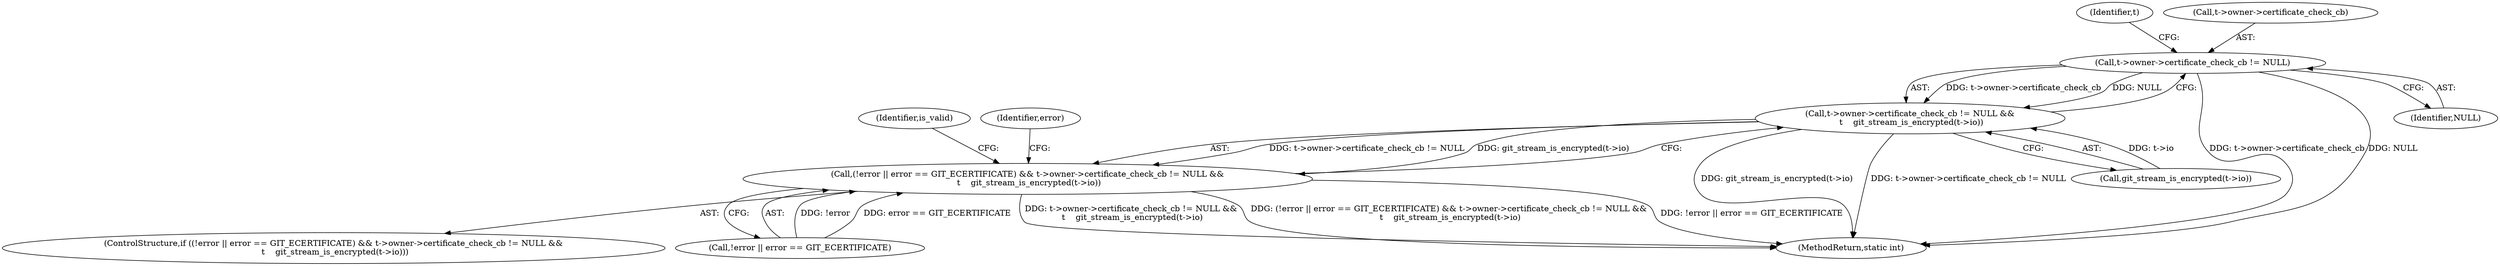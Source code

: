 digraph "0_libgit2_b5c6a1b407b7f8b952bded2789593b68b1876211@pointer" {
"1000252" [label="(Call,t->owner->certificate_check_cb != NULL)"];
"1000251" [label="(Call,t->owner->certificate_check_cb != NULL &&\n \t    git_stream_is_encrypted(t->io))"];
"1000244" [label="(Call,(!error || error == GIT_ECERTIFICATE) && t->owner->certificate_check_cb != NULL &&\n \t    git_stream_is_encrypted(t->io))"];
"1000244" [label="(Call,(!error || error == GIT_ECERTIFICATE) && t->owner->certificate_check_cb != NULL &&\n \t    git_stream_is_encrypted(t->io))"];
"1000326" [label="(MethodReturn,static int)"];
"1000267" [label="(Identifier,is_valid)"];
"1000243" [label="(ControlStructure,if ((!error || error == GIT_ECERTIFICATE) && t->owner->certificate_check_cb != NULL &&\n \t    git_stream_is_encrypted(t->io)))"];
"1000259" [label="(Call,git_stream_is_encrypted(t->io))"];
"1000251" [label="(Call,t->owner->certificate_check_cb != NULL &&\n \t    git_stream_is_encrypted(t->io))"];
"1000252" [label="(Call,t->owner->certificate_check_cb != NULL)"];
"1000258" [label="(Identifier,NULL)"];
"1000261" [label="(Identifier,t)"];
"1000245" [label="(Call,!error || error == GIT_ECERTIFICATE)"];
"1000315" [label="(Identifier,error)"];
"1000253" [label="(Call,t->owner->certificate_check_cb)"];
"1000252" -> "1000251"  [label="AST: "];
"1000252" -> "1000258"  [label="CFG: "];
"1000253" -> "1000252"  [label="AST: "];
"1000258" -> "1000252"  [label="AST: "];
"1000261" -> "1000252"  [label="CFG: "];
"1000251" -> "1000252"  [label="CFG: "];
"1000252" -> "1000326"  [label="DDG: t->owner->certificate_check_cb"];
"1000252" -> "1000326"  [label="DDG: NULL"];
"1000252" -> "1000251"  [label="DDG: t->owner->certificate_check_cb"];
"1000252" -> "1000251"  [label="DDG: NULL"];
"1000251" -> "1000244"  [label="AST: "];
"1000251" -> "1000259"  [label="CFG: "];
"1000259" -> "1000251"  [label="AST: "];
"1000244" -> "1000251"  [label="CFG: "];
"1000251" -> "1000326"  [label="DDG: git_stream_is_encrypted(t->io)"];
"1000251" -> "1000326"  [label="DDG: t->owner->certificate_check_cb != NULL"];
"1000251" -> "1000244"  [label="DDG: t->owner->certificate_check_cb != NULL"];
"1000251" -> "1000244"  [label="DDG: git_stream_is_encrypted(t->io)"];
"1000259" -> "1000251"  [label="DDG: t->io"];
"1000244" -> "1000243"  [label="AST: "];
"1000244" -> "1000245"  [label="CFG: "];
"1000245" -> "1000244"  [label="AST: "];
"1000267" -> "1000244"  [label="CFG: "];
"1000315" -> "1000244"  [label="CFG: "];
"1000244" -> "1000326"  [label="DDG: t->owner->certificate_check_cb != NULL &&\n \t    git_stream_is_encrypted(t->io)"];
"1000244" -> "1000326"  [label="DDG: (!error || error == GIT_ECERTIFICATE) && t->owner->certificate_check_cb != NULL &&\n \t    git_stream_is_encrypted(t->io)"];
"1000244" -> "1000326"  [label="DDG: !error || error == GIT_ECERTIFICATE"];
"1000245" -> "1000244"  [label="DDG: !error"];
"1000245" -> "1000244"  [label="DDG: error == GIT_ECERTIFICATE"];
}
